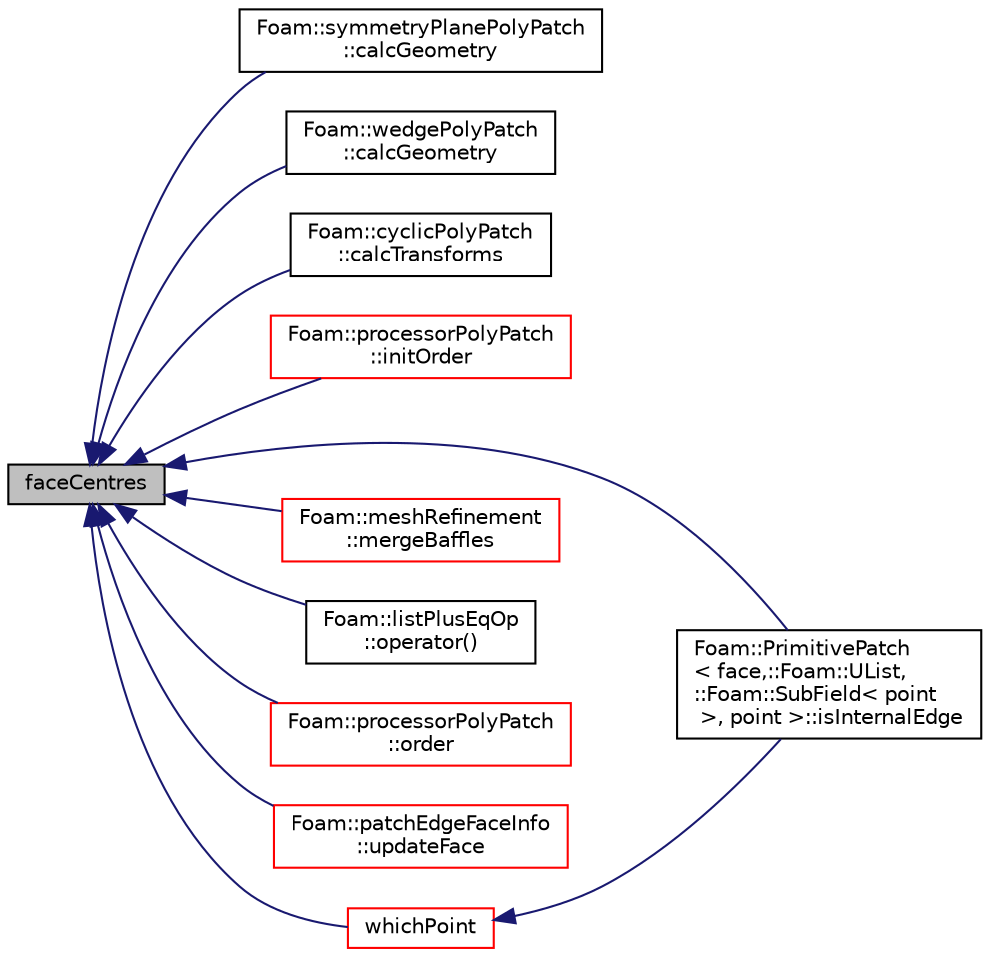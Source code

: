 digraph "faceCentres"
{
  bgcolor="transparent";
  edge [fontname="Helvetica",fontsize="10",labelfontname="Helvetica",labelfontsize="10"];
  node [fontname="Helvetica",fontsize="10",shape=record];
  rankdir="LR";
  Node1 [label="faceCentres",height=0.2,width=0.4,color="black", fillcolor="grey75", style="filled", fontcolor="black"];
  Node1 -> Node2 [dir="back",color="midnightblue",fontsize="10",style="solid",fontname="Helvetica"];
  Node2 [label="Foam::symmetryPlanePolyPatch\l::calcGeometry",height=0.2,width=0.4,color="black",URL="$a02543.html#a58bb4c0382e9ee570811fb3f005a0a97",tooltip="Calculate the patch geometry. "];
  Node1 -> Node3 [dir="back",color="midnightblue",fontsize="10",style="solid",fontname="Helvetica"];
  Node3 [label="Foam::wedgePolyPatch\l::calcGeometry",height=0.2,width=0.4,color="black",URL="$a02879.html#a58bb4c0382e9ee570811fb3f005a0a97",tooltip="Calculate the patch geometry. "];
  Node1 -> Node4 [dir="back",color="midnightblue",fontsize="10",style="solid",fontname="Helvetica"];
  Node4 [label="Foam::cyclicPolyPatch\l::calcTransforms",height=0.2,width=0.4,color="black",URL="$a00485.html#afb48497736bbafb1fbb000cd218d1779",tooltip="Recalculate the transformation tensors. "];
  Node1 -> Node5 [dir="back",color="midnightblue",fontsize="10",style="solid",fontname="Helvetica"];
  Node5 [label="Foam::processorPolyPatch\l::initOrder",height=0.2,width=0.4,color="red",URL="$a02000.html#aa56a1502e7574a1aa6661f68491bcb3c",tooltip="Initialize ordering for primitivePatch. Does not. "];
  Node1 -> Node6 [dir="back",color="midnightblue",fontsize="10",style="solid",fontname="Helvetica"];
  Node6 [label="Foam::PrimitivePatch\l\< face,::Foam::UList,\l::Foam::SubField\< point\l \>, point \>::isInternalEdge",height=0.2,width=0.4,color="black",URL="$a01976.html#a1ee468354f61c027ba0e3aa4a11cd097",tooltip="Is internal edge? "];
  Node1 -> Node7 [dir="back",color="midnightblue",fontsize="10",style="solid",fontname="Helvetica"];
  Node7 [label="Foam::meshRefinement\l::mergeBaffles",height=0.2,width=0.4,color="red",URL="$a01473.html#aa959f1ef1377d3a4eaac5ff099280e50",tooltip="Merge baffles. Gets pairs of faces. "];
  Node1 -> Node8 [dir="back",color="midnightblue",fontsize="10",style="solid",fontname="Helvetica"];
  Node8 [label="Foam::listPlusEqOp\l::operator()",height=0.2,width=0.4,color="black",URL="$a01371.html#ae4420a9fd791f5ab9ebad1a3150ba899"];
  Node1 -> Node9 [dir="back",color="midnightblue",fontsize="10",style="solid",fontname="Helvetica"];
  Node9 [label="Foam::processorPolyPatch\l::order",height=0.2,width=0.4,color="red",URL="$a02000.html#a557fadfc4a0e74703deefb12da057df5",tooltip="Return new ordering for primitivePatch. "];
  Node1 -> Node10 [dir="back",color="midnightblue",fontsize="10",style="solid",fontname="Helvetica"];
  Node10 [label="Foam::patchEdgeFaceInfo\l::updateFace",height=0.2,width=0.4,color="red",URL="$a01796.html#a8491b413a9dfaa188a8670906626b784",tooltip="Influence of edge on face. "];
  Node1 -> Node11 [dir="back",color="midnightblue",fontsize="10",style="solid",fontname="Helvetica"];
  Node11 [label="whichPoint",height=0.2,width=0.4,color="red",URL="$a01976.html#a1fc8399ba159a7673478ac93eeb6e226",tooltip="Given a global point index, return the local point index. "];
  Node11 -> Node6 [dir="back",color="midnightblue",fontsize="10",style="solid",fontname="Helvetica"];
}
